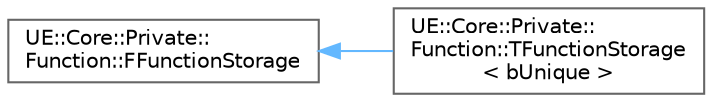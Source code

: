 digraph "Graphical Class Hierarchy"
{
 // INTERACTIVE_SVG=YES
 // LATEX_PDF_SIZE
  bgcolor="transparent";
  edge [fontname=Helvetica,fontsize=10,labelfontname=Helvetica,labelfontsize=10];
  node [fontname=Helvetica,fontsize=10,shape=box,height=0.2,width=0.4];
  rankdir="LR";
  Node0 [id="Node000000",label="UE::Core::Private::\lFunction::FFunctionStorage",height=0.2,width=0.4,color="grey40", fillcolor="white", style="filled",URL="$d9/d0f/structUE_1_1Core_1_1Private_1_1Function_1_1FFunctionStorage.html",tooltip=" "];
  Node0 -> Node1 [id="edge9045_Node000000_Node000001",dir="back",color="steelblue1",style="solid",tooltip=" "];
  Node1 [id="Node000001",label="UE::Core::Private::\lFunction::TFunctionStorage\l\< bUnique \>",height=0.2,width=0.4,color="grey40", fillcolor="white", style="filled",URL="$d7/de1/structUE_1_1Core_1_1Private_1_1Function_1_1TFunctionStorage.html",tooltip=" "];
}
